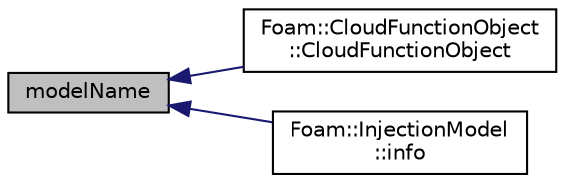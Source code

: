 digraph "modelName"
{
  bgcolor="transparent";
  edge [fontname="Helvetica",fontsize="10",labelfontname="Helvetica",labelfontsize="10"];
  node [fontname="Helvetica",fontsize="10",shape=record];
  rankdir="LR";
  Node1 [label="modelName",height=0.2,width=0.4,color="black", fillcolor="grey75", style="filled", fontcolor="black"];
  Node1 -> Node2 [dir="back",color="midnightblue",fontsize="10",style="solid",fontname="Helvetica"];
  Node2 [label="Foam::CloudFunctionObject\l::CloudFunctionObject",height=0.2,width=0.4,color="black",URL="$a00278.html#a1b7e9af5ffcaf6aa36fd47265d7af052",tooltip="Construct from dictionary. "];
  Node1 -> Node3 [dir="back",color="midnightblue",fontsize="10",style="solid",fontname="Helvetica"];
  Node3 [label="Foam::InjectionModel\l::info",height=0.2,width=0.4,color="black",URL="$a01120.html#a535c2aef67becff77ed292ab0eceb44c",tooltip="Write injection info to stream. "];
}
